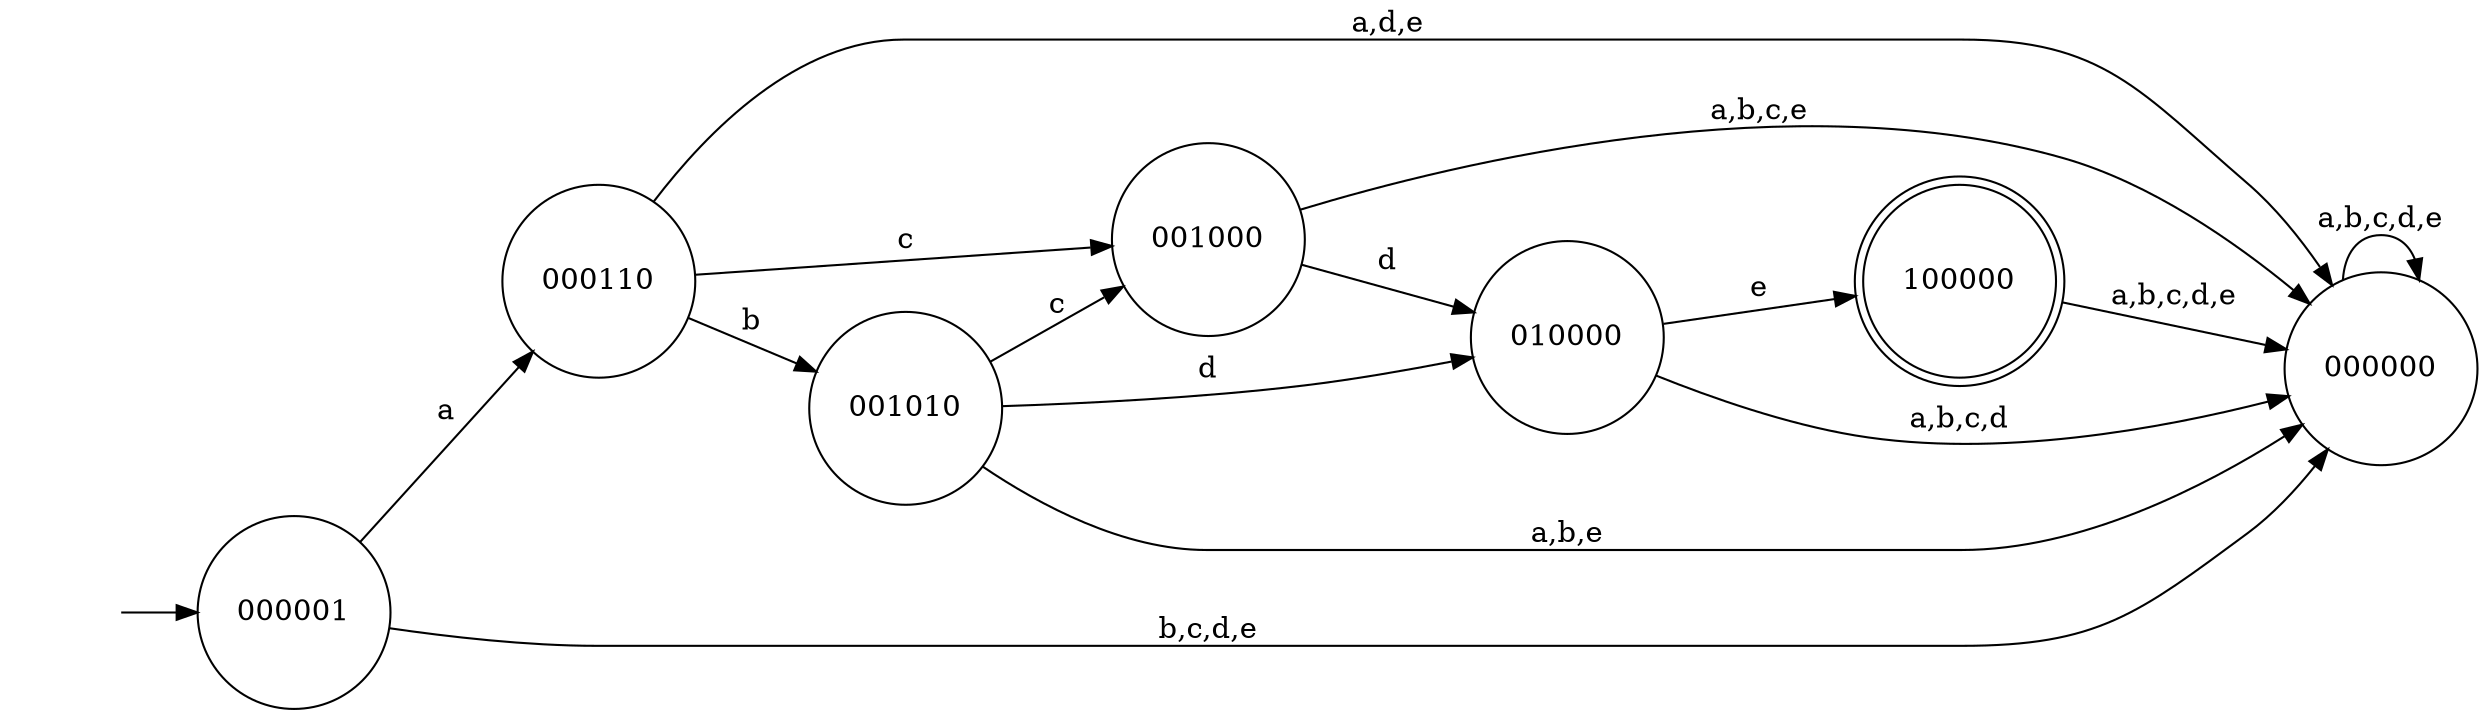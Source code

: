 digraph M{
rankdir=LR;
node [shape=doublecircle];100000 ;
x [shape=none, label=""];
node [shape=circle];
x->000001;
000001->000110 [label=" a "];
000001->000000 [label=" b,c,d,e "];
100000->000000 [label=" a,b,c,d,e "];
000110->000000 [label=" a,d,e "];
000110->001010 [label=" b "];
000110->001000 [label=" c "];
000000->000000 [label=" a,b,c,d,e "];
001010->000000 [label=" a,b,e "];
001010->001000 [label=" c "];
001010->010000 [label=" d "];
010000->000000 [label=" a,b,c,d "];
010000->100000 [label=" e "];
001000->000000 [label=" a,b,c,e "];
001000->010000 [label=" d "];
}